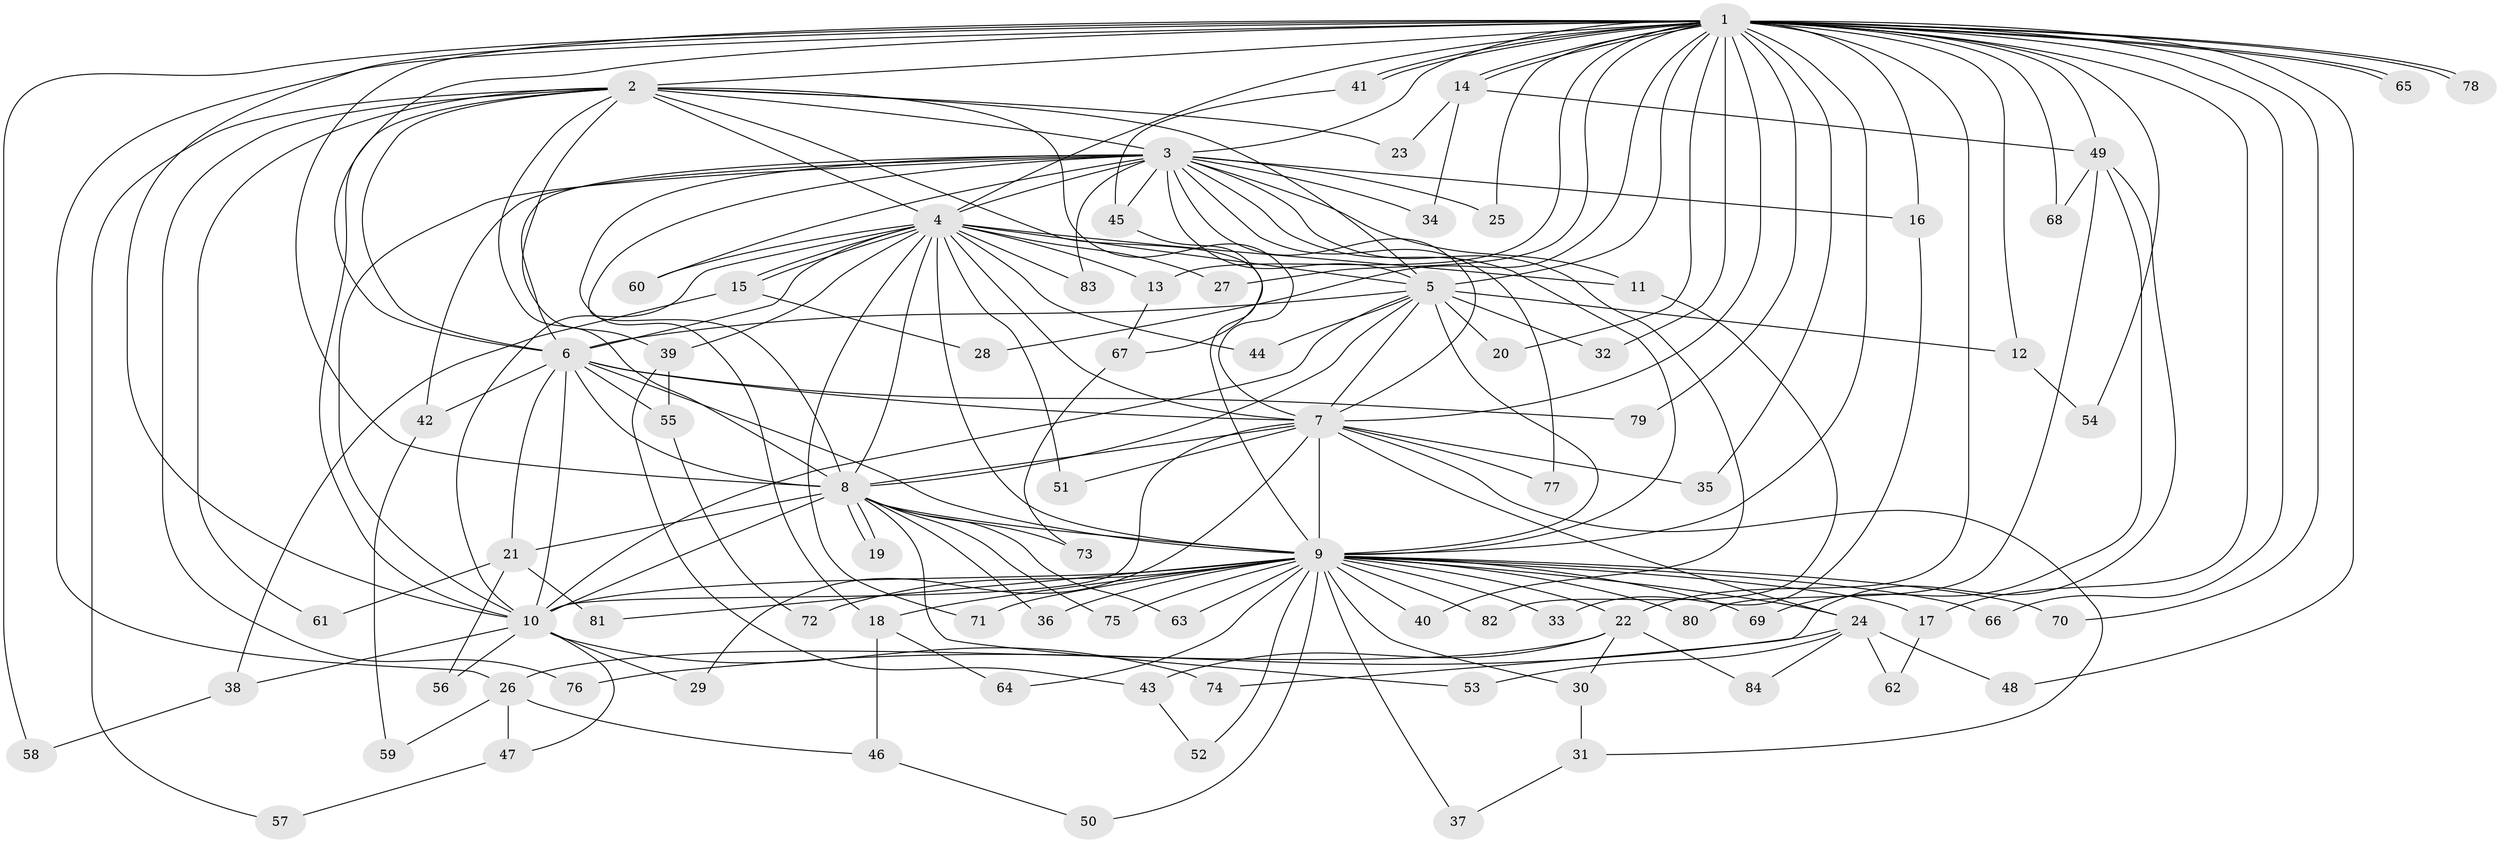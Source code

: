 // coarse degree distribution, {34: 0.015384615384615385, 11: 0.015384615384615385, 21: 0.015384615384615385, 18: 0.015384615384615385, 16: 0.03076923076923077, 28: 0.015384615384615385, 12: 0.015384615384615385, 3: 0.2, 4: 0.046153846153846156, 5: 0.03076923076923077, 2: 0.5538461538461539, 6: 0.03076923076923077, 7: 0.015384615384615385}
// Generated by graph-tools (version 1.1) at 2025/51/02/27/25 19:51:44]
// undirected, 84 vertices, 193 edges
graph export_dot {
graph [start="1"]
  node [color=gray90,style=filled];
  1;
  2;
  3;
  4;
  5;
  6;
  7;
  8;
  9;
  10;
  11;
  12;
  13;
  14;
  15;
  16;
  17;
  18;
  19;
  20;
  21;
  22;
  23;
  24;
  25;
  26;
  27;
  28;
  29;
  30;
  31;
  32;
  33;
  34;
  35;
  36;
  37;
  38;
  39;
  40;
  41;
  42;
  43;
  44;
  45;
  46;
  47;
  48;
  49;
  50;
  51;
  52;
  53;
  54;
  55;
  56;
  57;
  58;
  59;
  60;
  61;
  62;
  63;
  64;
  65;
  66;
  67;
  68;
  69;
  70;
  71;
  72;
  73;
  74;
  75;
  76;
  77;
  78;
  79;
  80;
  81;
  82;
  83;
  84;
  1 -- 2;
  1 -- 3;
  1 -- 4;
  1 -- 5;
  1 -- 6;
  1 -- 7;
  1 -- 8;
  1 -- 9;
  1 -- 10;
  1 -- 12;
  1 -- 13;
  1 -- 14;
  1 -- 14;
  1 -- 16;
  1 -- 17;
  1 -- 20;
  1 -- 22;
  1 -- 25;
  1 -- 26;
  1 -- 27;
  1 -- 28;
  1 -- 32;
  1 -- 35;
  1 -- 41;
  1 -- 41;
  1 -- 48;
  1 -- 49;
  1 -- 54;
  1 -- 58;
  1 -- 65;
  1 -- 65;
  1 -- 66;
  1 -- 68;
  1 -- 70;
  1 -- 78;
  1 -- 78;
  1 -- 79;
  2 -- 3;
  2 -- 4;
  2 -- 5;
  2 -- 6;
  2 -- 7;
  2 -- 8;
  2 -- 9;
  2 -- 10;
  2 -- 23;
  2 -- 39;
  2 -- 57;
  2 -- 61;
  2 -- 76;
  3 -- 4;
  3 -- 5;
  3 -- 6;
  3 -- 7;
  3 -- 8;
  3 -- 9;
  3 -- 10;
  3 -- 11;
  3 -- 16;
  3 -- 18;
  3 -- 25;
  3 -- 34;
  3 -- 40;
  3 -- 42;
  3 -- 45;
  3 -- 60;
  3 -- 77;
  3 -- 83;
  4 -- 5;
  4 -- 6;
  4 -- 7;
  4 -- 8;
  4 -- 9;
  4 -- 10;
  4 -- 11;
  4 -- 13;
  4 -- 15;
  4 -- 15;
  4 -- 27;
  4 -- 39;
  4 -- 44;
  4 -- 51;
  4 -- 60;
  4 -- 71;
  4 -- 83;
  5 -- 6;
  5 -- 7;
  5 -- 8;
  5 -- 9;
  5 -- 10;
  5 -- 12;
  5 -- 20;
  5 -- 32;
  5 -- 44;
  6 -- 7;
  6 -- 8;
  6 -- 9;
  6 -- 10;
  6 -- 21;
  6 -- 42;
  6 -- 55;
  6 -- 79;
  7 -- 8;
  7 -- 9;
  7 -- 10;
  7 -- 24;
  7 -- 29;
  7 -- 31;
  7 -- 35;
  7 -- 51;
  7 -- 77;
  8 -- 9;
  8 -- 10;
  8 -- 19;
  8 -- 19;
  8 -- 21;
  8 -- 36;
  8 -- 53;
  8 -- 63;
  8 -- 73;
  8 -- 75;
  9 -- 10;
  9 -- 17;
  9 -- 18;
  9 -- 22;
  9 -- 24;
  9 -- 30;
  9 -- 33;
  9 -- 36;
  9 -- 37;
  9 -- 40;
  9 -- 50;
  9 -- 52;
  9 -- 63;
  9 -- 64;
  9 -- 66;
  9 -- 69;
  9 -- 70;
  9 -- 71;
  9 -- 72;
  9 -- 75;
  9 -- 80;
  9 -- 81;
  9 -- 82;
  10 -- 29;
  10 -- 38;
  10 -- 47;
  10 -- 56;
  10 -- 74;
  11 -- 82;
  12 -- 54;
  13 -- 67;
  14 -- 23;
  14 -- 34;
  14 -- 49;
  15 -- 28;
  15 -- 38;
  16 -- 33;
  17 -- 62;
  18 -- 46;
  18 -- 64;
  21 -- 56;
  21 -- 61;
  21 -- 81;
  22 -- 26;
  22 -- 30;
  22 -- 43;
  22 -- 84;
  24 -- 48;
  24 -- 53;
  24 -- 62;
  24 -- 76;
  24 -- 84;
  26 -- 46;
  26 -- 47;
  26 -- 59;
  30 -- 31;
  31 -- 37;
  38 -- 58;
  39 -- 43;
  39 -- 55;
  41 -- 45;
  42 -- 59;
  43 -- 52;
  45 -- 67;
  46 -- 50;
  47 -- 57;
  49 -- 68;
  49 -- 69;
  49 -- 74;
  49 -- 80;
  55 -- 72;
  67 -- 73;
}
